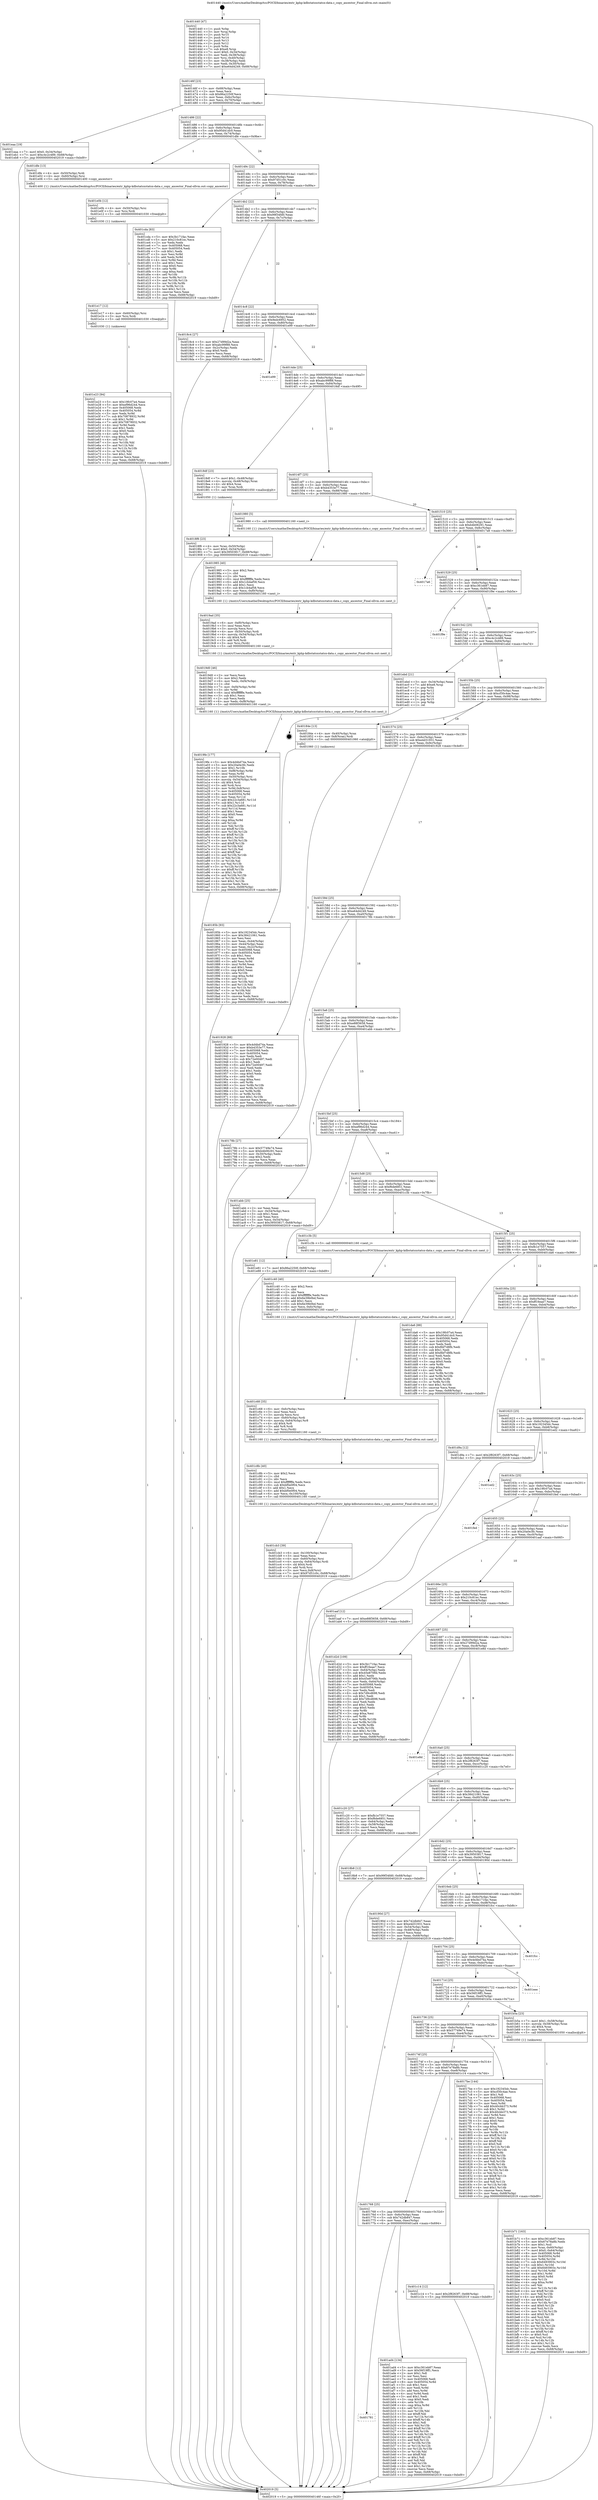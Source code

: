 digraph "0x401440" {
  label = "0x401440 (/mnt/c/Users/mathe/Desktop/tcc/POCII/binaries/extr_kphp-kdbstatsxstatsx-data.c_copy_ancestor_Final-ollvm.out::main(0))"
  labelloc = "t"
  node[shape=record]

  Entry [label="",width=0.3,height=0.3,shape=circle,fillcolor=black,style=filled]
  "0x40146f" [label="{
     0x40146f [23]\l
     | [instrs]\l
     &nbsp;&nbsp;0x40146f \<+3\>: mov -0x68(%rbp),%eax\l
     &nbsp;&nbsp;0x401472 \<+2\>: mov %eax,%ecx\l
     &nbsp;&nbsp;0x401474 \<+6\>: sub $0x86a2250f,%ecx\l
     &nbsp;&nbsp;0x40147a \<+3\>: mov %eax,-0x6c(%rbp)\l
     &nbsp;&nbsp;0x40147d \<+3\>: mov %ecx,-0x70(%rbp)\l
     &nbsp;&nbsp;0x401480 \<+6\>: je 0000000000401eaa \<main+0xa6a\>\l
  }"]
  "0x401eaa" [label="{
     0x401eaa [19]\l
     | [instrs]\l
     &nbsp;&nbsp;0x401eaa \<+7\>: movl $0x0,-0x34(%rbp)\l
     &nbsp;&nbsp;0x401eb1 \<+7\>: movl $0xc4c2c489,-0x68(%rbp)\l
     &nbsp;&nbsp;0x401eb8 \<+5\>: jmp 0000000000402019 \<main+0xbd9\>\l
  }"]
  "0x401486" [label="{
     0x401486 [22]\l
     | [instrs]\l
     &nbsp;&nbsp;0x401486 \<+5\>: jmp 000000000040148b \<main+0x4b\>\l
     &nbsp;&nbsp;0x40148b \<+3\>: mov -0x6c(%rbp),%eax\l
     &nbsp;&nbsp;0x40148e \<+5\>: sub $0x95d41dc0,%eax\l
     &nbsp;&nbsp;0x401493 \<+3\>: mov %eax,-0x74(%rbp)\l
     &nbsp;&nbsp;0x401496 \<+6\>: je 0000000000401dfe \<main+0x9be\>\l
  }"]
  Exit [label="",width=0.3,height=0.3,shape=circle,fillcolor=black,style=filled,peripheries=2]
  "0x401dfe" [label="{
     0x401dfe [13]\l
     | [instrs]\l
     &nbsp;&nbsp;0x401dfe \<+4\>: mov -0x50(%rbp),%rdi\l
     &nbsp;&nbsp;0x401e02 \<+4\>: mov -0x60(%rbp),%rsi\l
     &nbsp;&nbsp;0x401e06 \<+5\>: call 0000000000401400 \<copy_ancestor\>\l
     | [calls]\l
     &nbsp;&nbsp;0x401400 \{1\} (/mnt/c/Users/mathe/Desktop/tcc/POCII/binaries/extr_kphp-kdbstatsxstatsx-data.c_copy_ancestor_Final-ollvm.out::copy_ancestor)\l
  }"]
  "0x40149c" [label="{
     0x40149c [22]\l
     | [instrs]\l
     &nbsp;&nbsp;0x40149c \<+5\>: jmp 00000000004014a1 \<main+0x61\>\l
     &nbsp;&nbsp;0x4014a1 \<+3\>: mov -0x6c(%rbp),%eax\l
     &nbsp;&nbsp;0x4014a4 \<+5\>: sub $0x97d51c0c,%eax\l
     &nbsp;&nbsp;0x4014a9 \<+3\>: mov %eax,-0x78(%rbp)\l
     &nbsp;&nbsp;0x4014ac \<+6\>: je 0000000000401cda \<main+0x89a\>\l
  }"]
  "0x401e23" [label="{
     0x401e23 [94]\l
     | [instrs]\l
     &nbsp;&nbsp;0x401e23 \<+5\>: mov $0x19fc07a4,%eax\l
     &nbsp;&nbsp;0x401e28 \<+5\>: mov $0xef96d244,%ecx\l
     &nbsp;&nbsp;0x401e2d \<+7\>: mov 0x405068,%edx\l
     &nbsp;&nbsp;0x401e34 \<+8\>: mov 0x405054,%r8d\l
     &nbsp;&nbsp;0x401e3c \<+3\>: mov %edx,%r9d\l
     &nbsp;&nbsp;0x401e3f \<+7\>: sub $0x70878932,%r9d\l
     &nbsp;&nbsp;0x401e46 \<+4\>: sub $0x1,%r9d\l
     &nbsp;&nbsp;0x401e4a \<+7\>: add $0x70878932,%r9d\l
     &nbsp;&nbsp;0x401e51 \<+4\>: imul %r9d,%edx\l
     &nbsp;&nbsp;0x401e55 \<+3\>: and $0x1,%edx\l
     &nbsp;&nbsp;0x401e58 \<+3\>: cmp $0x0,%edx\l
     &nbsp;&nbsp;0x401e5b \<+4\>: sete %r10b\l
     &nbsp;&nbsp;0x401e5f \<+4\>: cmp $0xa,%r8d\l
     &nbsp;&nbsp;0x401e63 \<+4\>: setl %r11b\l
     &nbsp;&nbsp;0x401e67 \<+3\>: mov %r10b,%bl\l
     &nbsp;&nbsp;0x401e6a \<+3\>: and %r11b,%bl\l
     &nbsp;&nbsp;0x401e6d \<+3\>: xor %r11b,%r10b\l
     &nbsp;&nbsp;0x401e70 \<+3\>: or %r10b,%bl\l
     &nbsp;&nbsp;0x401e73 \<+3\>: test $0x1,%bl\l
     &nbsp;&nbsp;0x401e76 \<+3\>: cmovne %ecx,%eax\l
     &nbsp;&nbsp;0x401e79 \<+3\>: mov %eax,-0x68(%rbp)\l
     &nbsp;&nbsp;0x401e7c \<+5\>: jmp 0000000000402019 \<main+0xbd9\>\l
  }"]
  "0x401cda" [label="{
     0x401cda [83]\l
     | [instrs]\l
     &nbsp;&nbsp;0x401cda \<+5\>: mov $0x3b171fac,%eax\l
     &nbsp;&nbsp;0x401cdf \<+5\>: mov $0x210c81ec,%ecx\l
     &nbsp;&nbsp;0x401ce4 \<+2\>: xor %edx,%edx\l
     &nbsp;&nbsp;0x401ce6 \<+7\>: mov 0x405068,%esi\l
     &nbsp;&nbsp;0x401ced \<+7\>: mov 0x405054,%edi\l
     &nbsp;&nbsp;0x401cf4 \<+3\>: sub $0x1,%edx\l
     &nbsp;&nbsp;0x401cf7 \<+3\>: mov %esi,%r8d\l
     &nbsp;&nbsp;0x401cfa \<+3\>: add %edx,%r8d\l
     &nbsp;&nbsp;0x401cfd \<+4\>: imul %r8d,%esi\l
     &nbsp;&nbsp;0x401d01 \<+3\>: and $0x1,%esi\l
     &nbsp;&nbsp;0x401d04 \<+3\>: cmp $0x0,%esi\l
     &nbsp;&nbsp;0x401d07 \<+4\>: sete %r9b\l
     &nbsp;&nbsp;0x401d0b \<+3\>: cmp $0xa,%edi\l
     &nbsp;&nbsp;0x401d0e \<+4\>: setl %r10b\l
     &nbsp;&nbsp;0x401d12 \<+3\>: mov %r9b,%r11b\l
     &nbsp;&nbsp;0x401d15 \<+3\>: and %r10b,%r11b\l
     &nbsp;&nbsp;0x401d18 \<+3\>: xor %r10b,%r9b\l
     &nbsp;&nbsp;0x401d1b \<+3\>: or %r9b,%r11b\l
     &nbsp;&nbsp;0x401d1e \<+4\>: test $0x1,%r11b\l
     &nbsp;&nbsp;0x401d22 \<+3\>: cmovne %ecx,%eax\l
     &nbsp;&nbsp;0x401d25 \<+3\>: mov %eax,-0x68(%rbp)\l
     &nbsp;&nbsp;0x401d28 \<+5\>: jmp 0000000000402019 \<main+0xbd9\>\l
  }"]
  "0x4014b2" [label="{
     0x4014b2 [22]\l
     | [instrs]\l
     &nbsp;&nbsp;0x4014b2 \<+5\>: jmp 00000000004014b7 \<main+0x77\>\l
     &nbsp;&nbsp;0x4014b7 \<+3\>: mov -0x6c(%rbp),%eax\l
     &nbsp;&nbsp;0x4014ba \<+5\>: sub $0x99f34fd0,%eax\l
     &nbsp;&nbsp;0x4014bf \<+3\>: mov %eax,-0x7c(%rbp)\l
     &nbsp;&nbsp;0x4014c2 \<+6\>: je 00000000004018c4 \<main+0x484\>\l
  }"]
  "0x401e17" [label="{
     0x401e17 [12]\l
     | [instrs]\l
     &nbsp;&nbsp;0x401e17 \<+4\>: mov -0x60(%rbp),%rsi\l
     &nbsp;&nbsp;0x401e1b \<+3\>: mov %rsi,%rdi\l
     &nbsp;&nbsp;0x401e1e \<+5\>: call 0000000000401030 \<free@plt\>\l
     | [calls]\l
     &nbsp;&nbsp;0x401030 \{1\} (unknown)\l
  }"]
  "0x4018c4" [label="{
     0x4018c4 [27]\l
     | [instrs]\l
     &nbsp;&nbsp;0x4018c4 \<+5\>: mov $0x27d99d2a,%eax\l
     &nbsp;&nbsp;0x4018c9 \<+5\>: mov $0xabc99f88,%ecx\l
     &nbsp;&nbsp;0x4018ce \<+3\>: mov -0x2c(%rbp),%edx\l
     &nbsp;&nbsp;0x4018d1 \<+3\>: cmp $0x0,%edx\l
     &nbsp;&nbsp;0x4018d4 \<+3\>: cmove %ecx,%eax\l
     &nbsp;&nbsp;0x4018d7 \<+3\>: mov %eax,-0x68(%rbp)\l
     &nbsp;&nbsp;0x4018da \<+5\>: jmp 0000000000402019 \<main+0xbd9\>\l
  }"]
  "0x4014c8" [label="{
     0x4014c8 [22]\l
     | [instrs]\l
     &nbsp;&nbsp;0x4014c8 \<+5\>: jmp 00000000004014cd \<main+0x8d\>\l
     &nbsp;&nbsp;0x4014cd \<+3\>: mov -0x6c(%rbp),%eax\l
     &nbsp;&nbsp;0x4014d0 \<+5\>: sub $0x9edc6952,%eax\l
     &nbsp;&nbsp;0x4014d5 \<+3\>: mov %eax,-0x80(%rbp)\l
     &nbsp;&nbsp;0x4014d8 \<+6\>: je 0000000000401e99 \<main+0xa59\>\l
  }"]
  "0x401e0b" [label="{
     0x401e0b [12]\l
     | [instrs]\l
     &nbsp;&nbsp;0x401e0b \<+4\>: mov -0x50(%rbp),%rsi\l
     &nbsp;&nbsp;0x401e0f \<+3\>: mov %rsi,%rdi\l
     &nbsp;&nbsp;0x401e12 \<+5\>: call 0000000000401030 \<free@plt\>\l
     | [calls]\l
     &nbsp;&nbsp;0x401030 \{1\} (unknown)\l
  }"]
  "0x401e99" [label="{
     0x401e99\l
  }", style=dashed]
  "0x4014de" [label="{
     0x4014de [25]\l
     | [instrs]\l
     &nbsp;&nbsp;0x4014de \<+5\>: jmp 00000000004014e3 \<main+0xa3\>\l
     &nbsp;&nbsp;0x4014e3 \<+3\>: mov -0x6c(%rbp),%eax\l
     &nbsp;&nbsp;0x4014e6 \<+5\>: sub $0xabc99f88,%eax\l
     &nbsp;&nbsp;0x4014eb \<+6\>: mov %eax,-0x84(%rbp)\l
     &nbsp;&nbsp;0x4014f1 \<+6\>: je 00000000004018df \<main+0x49f\>\l
  }"]
  "0x401cb3" [label="{
     0x401cb3 [39]\l
     | [instrs]\l
     &nbsp;&nbsp;0x401cb3 \<+6\>: mov -0x100(%rbp),%ecx\l
     &nbsp;&nbsp;0x401cb9 \<+3\>: imul %eax,%ecx\l
     &nbsp;&nbsp;0x401cbc \<+4\>: mov -0x60(%rbp),%rsi\l
     &nbsp;&nbsp;0x401cc0 \<+4\>: movslq -0x64(%rbp),%rdi\l
     &nbsp;&nbsp;0x401cc4 \<+4\>: shl $0x4,%rdi\l
     &nbsp;&nbsp;0x401cc8 \<+3\>: add %rdi,%rsi\l
     &nbsp;&nbsp;0x401ccb \<+3\>: mov %ecx,0x8(%rsi)\l
     &nbsp;&nbsp;0x401cce \<+7\>: movl $0x97d51c0c,-0x68(%rbp)\l
     &nbsp;&nbsp;0x401cd5 \<+5\>: jmp 0000000000402019 \<main+0xbd9\>\l
  }"]
  "0x4018df" [label="{
     0x4018df [23]\l
     | [instrs]\l
     &nbsp;&nbsp;0x4018df \<+7\>: movl $0x1,-0x48(%rbp)\l
     &nbsp;&nbsp;0x4018e6 \<+4\>: movslq -0x48(%rbp),%rax\l
     &nbsp;&nbsp;0x4018ea \<+4\>: shl $0x4,%rax\l
     &nbsp;&nbsp;0x4018ee \<+3\>: mov %rax,%rdi\l
     &nbsp;&nbsp;0x4018f1 \<+5\>: call 0000000000401050 \<malloc@plt\>\l
     | [calls]\l
     &nbsp;&nbsp;0x401050 \{1\} (unknown)\l
  }"]
  "0x4014f7" [label="{
     0x4014f7 [25]\l
     | [instrs]\l
     &nbsp;&nbsp;0x4014f7 \<+5\>: jmp 00000000004014fc \<main+0xbc\>\l
     &nbsp;&nbsp;0x4014fc \<+3\>: mov -0x6c(%rbp),%eax\l
     &nbsp;&nbsp;0x4014ff \<+5\>: sub $0xb4353e77,%eax\l
     &nbsp;&nbsp;0x401504 \<+6\>: mov %eax,-0x88(%rbp)\l
     &nbsp;&nbsp;0x40150a \<+6\>: je 0000000000401980 \<main+0x540\>\l
  }"]
  "0x401c8b" [label="{
     0x401c8b [40]\l
     | [instrs]\l
     &nbsp;&nbsp;0x401c8b \<+5\>: mov $0x2,%ecx\l
     &nbsp;&nbsp;0x401c90 \<+1\>: cltd\l
     &nbsp;&nbsp;0x401c91 \<+2\>: idiv %ecx\l
     &nbsp;&nbsp;0x401c93 \<+6\>: imul $0xfffffffe,%edx,%ecx\l
     &nbsp;&nbsp;0x401c99 \<+6\>: sub $0xbf0e0f04,%ecx\l
     &nbsp;&nbsp;0x401c9f \<+3\>: add $0x1,%ecx\l
     &nbsp;&nbsp;0x401ca2 \<+6\>: add $0xbf0e0f04,%ecx\l
     &nbsp;&nbsp;0x401ca8 \<+6\>: mov %ecx,-0x100(%rbp)\l
     &nbsp;&nbsp;0x401cae \<+5\>: call 0000000000401160 \<next_i\>\l
     | [calls]\l
     &nbsp;&nbsp;0x401160 \{1\} (/mnt/c/Users/mathe/Desktop/tcc/POCII/binaries/extr_kphp-kdbstatsxstatsx-data.c_copy_ancestor_Final-ollvm.out::next_i)\l
  }"]
  "0x401980" [label="{
     0x401980 [5]\l
     | [instrs]\l
     &nbsp;&nbsp;0x401980 \<+5\>: call 0000000000401160 \<next_i\>\l
     | [calls]\l
     &nbsp;&nbsp;0x401160 \{1\} (/mnt/c/Users/mathe/Desktop/tcc/POCII/binaries/extr_kphp-kdbstatsxstatsx-data.c_copy_ancestor_Final-ollvm.out::next_i)\l
  }"]
  "0x401510" [label="{
     0x401510 [25]\l
     | [instrs]\l
     &nbsp;&nbsp;0x401510 \<+5\>: jmp 0000000000401515 \<main+0xd5\>\l
     &nbsp;&nbsp;0x401515 \<+3\>: mov -0x6c(%rbp),%eax\l
     &nbsp;&nbsp;0x401518 \<+5\>: sub $0xb4b06291,%eax\l
     &nbsp;&nbsp;0x40151d \<+6\>: mov %eax,-0x8c(%rbp)\l
     &nbsp;&nbsp;0x401523 \<+6\>: je 00000000004017a6 \<main+0x366\>\l
  }"]
  "0x401c68" [label="{
     0x401c68 [35]\l
     | [instrs]\l
     &nbsp;&nbsp;0x401c68 \<+6\>: mov -0xfc(%rbp),%ecx\l
     &nbsp;&nbsp;0x401c6e \<+3\>: imul %eax,%ecx\l
     &nbsp;&nbsp;0x401c71 \<+3\>: movslq %ecx,%rsi\l
     &nbsp;&nbsp;0x401c74 \<+4\>: mov -0x60(%rbp),%rdi\l
     &nbsp;&nbsp;0x401c78 \<+4\>: movslq -0x64(%rbp),%r8\l
     &nbsp;&nbsp;0x401c7c \<+4\>: shl $0x4,%r8\l
     &nbsp;&nbsp;0x401c80 \<+3\>: add %r8,%rdi\l
     &nbsp;&nbsp;0x401c83 \<+3\>: mov %rsi,(%rdi)\l
     &nbsp;&nbsp;0x401c86 \<+5\>: call 0000000000401160 \<next_i\>\l
     | [calls]\l
     &nbsp;&nbsp;0x401160 \{1\} (/mnt/c/Users/mathe/Desktop/tcc/POCII/binaries/extr_kphp-kdbstatsxstatsx-data.c_copy_ancestor_Final-ollvm.out::next_i)\l
  }"]
  "0x4017a6" [label="{
     0x4017a6\l
  }", style=dashed]
  "0x401529" [label="{
     0x401529 [25]\l
     | [instrs]\l
     &nbsp;&nbsp;0x401529 \<+5\>: jmp 000000000040152e \<main+0xee\>\l
     &nbsp;&nbsp;0x40152e \<+3\>: mov -0x6c(%rbp),%eax\l
     &nbsp;&nbsp;0x401531 \<+5\>: sub $0xc361eb87,%eax\l
     &nbsp;&nbsp;0x401536 \<+6\>: mov %eax,-0x90(%rbp)\l
     &nbsp;&nbsp;0x40153c \<+6\>: je 0000000000401f9e \<main+0xb5e\>\l
  }"]
  "0x401c40" [label="{
     0x401c40 [40]\l
     | [instrs]\l
     &nbsp;&nbsp;0x401c40 \<+5\>: mov $0x2,%ecx\l
     &nbsp;&nbsp;0x401c45 \<+1\>: cltd\l
     &nbsp;&nbsp;0x401c46 \<+2\>: idiv %ecx\l
     &nbsp;&nbsp;0x401c48 \<+6\>: imul $0xfffffffe,%edx,%ecx\l
     &nbsp;&nbsp;0x401c4e \<+6\>: add $0x6e39b0bd,%ecx\l
     &nbsp;&nbsp;0x401c54 \<+3\>: add $0x1,%ecx\l
     &nbsp;&nbsp;0x401c57 \<+6\>: sub $0x6e39b0bd,%ecx\l
     &nbsp;&nbsp;0x401c5d \<+6\>: mov %ecx,-0xfc(%rbp)\l
     &nbsp;&nbsp;0x401c63 \<+5\>: call 0000000000401160 \<next_i\>\l
     | [calls]\l
     &nbsp;&nbsp;0x401160 \{1\} (/mnt/c/Users/mathe/Desktop/tcc/POCII/binaries/extr_kphp-kdbstatsxstatsx-data.c_copy_ancestor_Final-ollvm.out::next_i)\l
  }"]
  "0x401f9e" [label="{
     0x401f9e\l
  }", style=dashed]
  "0x401542" [label="{
     0x401542 [25]\l
     | [instrs]\l
     &nbsp;&nbsp;0x401542 \<+5\>: jmp 0000000000401547 \<main+0x107\>\l
     &nbsp;&nbsp;0x401547 \<+3\>: mov -0x6c(%rbp),%eax\l
     &nbsp;&nbsp;0x40154a \<+5\>: sub $0xc4c2c489,%eax\l
     &nbsp;&nbsp;0x40154f \<+6\>: mov %eax,-0x94(%rbp)\l
     &nbsp;&nbsp;0x401555 \<+6\>: je 0000000000401ebd \<main+0xa7d\>\l
  }"]
  "0x401b71" [label="{
     0x401b71 [163]\l
     | [instrs]\l
     &nbsp;&nbsp;0x401b71 \<+5\>: mov $0xc361eb87,%ecx\l
     &nbsp;&nbsp;0x401b76 \<+5\>: mov $0x67e78a8b,%edx\l
     &nbsp;&nbsp;0x401b7b \<+3\>: mov $0x1,%sil\l
     &nbsp;&nbsp;0x401b7e \<+4\>: mov %rax,-0x60(%rbp)\l
     &nbsp;&nbsp;0x401b82 \<+7\>: movl $0x0,-0x64(%rbp)\l
     &nbsp;&nbsp;0x401b89 \<+8\>: mov 0x405068,%r8d\l
     &nbsp;&nbsp;0x401b91 \<+8\>: mov 0x405054,%r9d\l
     &nbsp;&nbsp;0x401b99 \<+3\>: mov %r8d,%r10d\l
     &nbsp;&nbsp;0x401b9c \<+7\>: sub $0x6493903c,%r10d\l
     &nbsp;&nbsp;0x401ba3 \<+4\>: sub $0x1,%r10d\l
     &nbsp;&nbsp;0x401ba7 \<+7\>: add $0x6493903c,%r10d\l
     &nbsp;&nbsp;0x401bae \<+4\>: imul %r10d,%r8d\l
     &nbsp;&nbsp;0x401bb2 \<+4\>: and $0x1,%r8d\l
     &nbsp;&nbsp;0x401bb6 \<+4\>: cmp $0x0,%r8d\l
     &nbsp;&nbsp;0x401bba \<+4\>: sete %r11b\l
     &nbsp;&nbsp;0x401bbe \<+4\>: cmp $0xa,%r9d\l
     &nbsp;&nbsp;0x401bc2 \<+3\>: setl %bl\l
     &nbsp;&nbsp;0x401bc5 \<+3\>: mov %r11b,%r14b\l
     &nbsp;&nbsp;0x401bc8 \<+4\>: xor $0xff,%r14b\l
     &nbsp;&nbsp;0x401bcc \<+3\>: mov %bl,%r15b\l
     &nbsp;&nbsp;0x401bcf \<+4\>: xor $0xff,%r15b\l
     &nbsp;&nbsp;0x401bd3 \<+4\>: xor $0x0,%sil\l
     &nbsp;&nbsp;0x401bd7 \<+3\>: mov %r14b,%r12b\l
     &nbsp;&nbsp;0x401bda \<+4\>: and $0x0,%r12b\l
     &nbsp;&nbsp;0x401bde \<+3\>: and %sil,%r11b\l
     &nbsp;&nbsp;0x401be1 \<+3\>: mov %r15b,%r13b\l
     &nbsp;&nbsp;0x401be4 \<+4\>: and $0x0,%r13b\l
     &nbsp;&nbsp;0x401be8 \<+3\>: and %sil,%bl\l
     &nbsp;&nbsp;0x401beb \<+3\>: or %r11b,%r12b\l
     &nbsp;&nbsp;0x401bee \<+3\>: or %bl,%r13b\l
     &nbsp;&nbsp;0x401bf1 \<+3\>: xor %r13b,%r12b\l
     &nbsp;&nbsp;0x401bf4 \<+3\>: or %r15b,%r14b\l
     &nbsp;&nbsp;0x401bf7 \<+4\>: xor $0xff,%r14b\l
     &nbsp;&nbsp;0x401bfb \<+4\>: or $0x0,%sil\l
     &nbsp;&nbsp;0x401bff \<+3\>: and %sil,%r14b\l
     &nbsp;&nbsp;0x401c02 \<+3\>: or %r14b,%r12b\l
     &nbsp;&nbsp;0x401c05 \<+4\>: test $0x1,%r12b\l
     &nbsp;&nbsp;0x401c09 \<+3\>: cmovne %edx,%ecx\l
     &nbsp;&nbsp;0x401c0c \<+3\>: mov %ecx,-0x68(%rbp)\l
     &nbsp;&nbsp;0x401c0f \<+5\>: jmp 0000000000402019 \<main+0xbd9\>\l
  }"]
  "0x401ebd" [label="{
     0x401ebd [21]\l
     | [instrs]\l
     &nbsp;&nbsp;0x401ebd \<+3\>: mov -0x34(%rbp),%eax\l
     &nbsp;&nbsp;0x401ec0 \<+7\>: add $0xe8,%rsp\l
     &nbsp;&nbsp;0x401ec7 \<+1\>: pop %rbx\l
     &nbsp;&nbsp;0x401ec8 \<+2\>: pop %r12\l
     &nbsp;&nbsp;0x401eca \<+2\>: pop %r13\l
     &nbsp;&nbsp;0x401ecc \<+2\>: pop %r14\l
     &nbsp;&nbsp;0x401ece \<+2\>: pop %r15\l
     &nbsp;&nbsp;0x401ed0 \<+1\>: pop %rbp\l
     &nbsp;&nbsp;0x401ed1 \<+1\>: ret\l
  }"]
  "0x40155b" [label="{
     0x40155b [25]\l
     | [instrs]\l
     &nbsp;&nbsp;0x40155b \<+5\>: jmp 0000000000401560 \<main+0x120\>\l
     &nbsp;&nbsp;0x401560 \<+3\>: mov -0x6c(%rbp),%eax\l
     &nbsp;&nbsp;0x401563 \<+5\>: sub $0xcf30c4ae,%eax\l
     &nbsp;&nbsp;0x401568 \<+6\>: mov %eax,-0x98(%rbp)\l
     &nbsp;&nbsp;0x40156e \<+6\>: je 000000000040184e \<main+0x40e\>\l
  }"]
  "0x401781" [label="{
     0x401781\l
  }", style=dashed]
  "0x40184e" [label="{
     0x40184e [13]\l
     | [instrs]\l
     &nbsp;&nbsp;0x40184e \<+4\>: mov -0x40(%rbp),%rax\l
     &nbsp;&nbsp;0x401852 \<+4\>: mov 0x8(%rax),%rdi\l
     &nbsp;&nbsp;0x401856 \<+5\>: call 0000000000401060 \<atoi@plt\>\l
     | [calls]\l
     &nbsp;&nbsp;0x401060 \{1\} (unknown)\l
  }"]
  "0x401574" [label="{
     0x401574 [25]\l
     | [instrs]\l
     &nbsp;&nbsp;0x401574 \<+5\>: jmp 0000000000401579 \<main+0x139\>\l
     &nbsp;&nbsp;0x401579 \<+3\>: mov -0x6c(%rbp),%eax\l
     &nbsp;&nbsp;0x40157c \<+5\>: sub $0xe4d31931,%eax\l
     &nbsp;&nbsp;0x401581 \<+6\>: mov %eax,-0x9c(%rbp)\l
     &nbsp;&nbsp;0x401587 \<+6\>: je 0000000000401928 \<main+0x4e8\>\l
  }"]
  "0x401ad4" [label="{
     0x401ad4 [134]\l
     | [instrs]\l
     &nbsp;&nbsp;0x401ad4 \<+5\>: mov $0xc361eb87,%eax\l
     &nbsp;&nbsp;0x401ad9 \<+5\>: mov $0x56f19ff1,%ecx\l
     &nbsp;&nbsp;0x401ade \<+2\>: mov $0x1,%dl\l
     &nbsp;&nbsp;0x401ae0 \<+2\>: xor %esi,%esi\l
     &nbsp;&nbsp;0x401ae2 \<+7\>: mov 0x405068,%edi\l
     &nbsp;&nbsp;0x401ae9 \<+8\>: mov 0x405054,%r8d\l
     &nbsp;&nbsp;0x401af1 \<+3\>: sub $0x1,%esi\l
     &nbsp;&nbsp;0x401af4 \<+3\>: mov %edi,%r9d\l
     &nbsp;&nbsp;0x401af7 \<+3\>: add %esi,%r9d\l
     &nbsp;&nbsp;0x401afa \<+4\>: imul %r9d,%edi\l
     &nbsp;&nbsp;0x401afe \<+3\>: and $0x1,%edi\l
     &nbsp;&nbsp;0x401b01 \<+3\>: cmp $0x0,%edi\l
     &nbsp;&nbsp;0x401b04 \<+4\>: sete %r10b\l
     &nbsp;&nbsp;0x401b08 \<+4\>: cmp $0xa,%r8d\l
     &nbsp;&nbsp;0x401b0c \<+4\>: setl %r11b\l
     &nbsp;&nbsp;0x401b10 \<+3\>: mov %r10b,%bl\l
     &nbsp;&nbsp;0x401b13 \<+3\>: xor $0xff,%bl\l
     &nbsp;&nbsp;0x401b16 \<+3\>: mov %r11b,%r14b\l
     &nbsp;&nbsp;0x401b19 \<+4\>: xor $0xff,%r14b\l
     &nbsp;&nbsp;0x401b1d \<+3\>: xor $0x1,%dl\l
     &nbsp;&nbsp;0x401b20 \<+3\>: mov %bl,%r15b\l
     &nbsp;&nbsp;0x401b23 \<+4\>: and $0xff,%r15b\l
     &nbsp;&nbsp;0x401b27 \<+3\>: and %dl,%r10b\l
     &nbsp;&nbsp;0x401b2a \<+3\>: mov %r14b,%r12b\l
     &nbsp;&nbsp;0x401b2d \<+4\>: and $0xff,%r12b\l
     &nbsp;&nbsp;0x401b31 \<+3\>: and %dl,%r11b\l
     &nbsp;&nbsp;0x401b34 \<+3\>: or %r10b,%r15b\l
     &nbsp;&nbsp;0x401b37 \<+3\>: or %r11b,%r12b\l
     &nbsp;&nbsp;0x401b3a \<+3\>: xor %r12b,%r15b\l
     &nbsp;&nbsp;0x401b3d \<+3\>: or %r14b,%bl\l
     &nbsp;&nbsp;0x401b40 \<+3\>: xor $0xff,%bl\l
     &nbsp;&nbsp;0x401b43 \<+3\>: or $0x1,%dl\l
     &nbsp;&nbsp;0x401b46 \<+2\>: and %dl,%bl\l
     &nbsp;&nbsp;0x401b48 \<+3\>: or %bl,%r15b\l
     &nbsp;&nbsp;0x401b4b \<+4\>: test $0x1,%r15b\l
     &nbsp;&nbsp;0x401b4f \<+3\>: cmovne %ecx,%eax\l
     &nbsp;&nbsp;0x401b52 \<+3\>: mov %eax,-0x68(%rbp)\l
     &nbsp;&nbsp;0x401b55 \<+5\>: jmp 0000000000402019 \<main+0xbd9\>\l
  }"]
  "0x401928" [label="{
     0x401928 [88]\l
     | [instrs]\l
     &nbsp;&nbsp;0x401928 \<+5\>: mov $0x4d4bd74a,%eax\l
     &nbsp;&nbsp;0x40192d \<+5\>: mov $0xb4353e77,%ecx\l
     &nbsp;&nbsp;0x401932 \<+7\>: mov 0x405068,%edx\l
     &nbsp;&nbsp;0x401939 \<+7\>: mov 0x405054,%esi\l
     &nbsp;&nbsp;0x401940 \<+2\>: mov %edx,%edi\l
     &nbsp;&nbsp;0x401942 \<+6\>: sub $0x72e00497,%edi\l
     &nbsp;&nbsp;0x401948 \<+3\>: sub $0x1,%edi\l
     &nbsp;&nbsp;0x40194b \<+6\>: add $0x72e00497,%edi\l
     &nbsp;&nbsp;0x401951 \<+3\>: imul %edi,%edx\l
     &nbsp;&nbsp;0x401954 \<+3\>: and $0x1,%edx\l
     &nbsp;&nbsp;0x401957 \<+3\>: cmp $0x0,%edx\l
     &nbsp;&nbsp;0x40195a \<+4\>: sete %r8b\l
     &nbsp;&nbsp;0x40195e \<+3\>: cmp $0xa,%esi\l
     &nbsp;&nbsp;0x401961 \<+4\>: setl %r9b\l
     &nbsp;&nbsp;0x401965 \<+3\>: mov %r8b,%r10b\l
     &nbsp;&nbsp;0x401968 \<+3\>: and %r9b,%r10b\l
     &nbsp;&nbsp;0x40196b \<+3\>: xor %r9b,%r8b\l
     &nbsp;&nbsp;0x40196e \<+3\>: or %r8b,%r10b\l
     &nbsp;&nbsp;0x401971 \<+4\>: test $0x1,%r10b\l
     &nbsp;&nbsp;0x401975 \<+3\>: cmovne %ecx,%eax\l
     &nbsp;&nbsp;0x401978 \<+3\>: mov %eax,-0x68(%rbp)\l
     &nbsp;&nbsp;0x40197b \<+5\>: jmp 0000000000402019 \<main+0xbd9\>\l
  }"]
  "0x40158d" [label="{
     0x40158d [25]\l
     | [instrs]\l
     &nbsp;&nbsp;0x40158d \<+5\>: jmp 0000000000401592 \<main+0x152\>\l
     &nbsp;&nbsp;0x401592 \<+3\>: mov -0x6c(%rbp),%eax\l
     &nbsp;&nbsp;0x401595 \<+5\>: sub $0xe64d4249,%eax\l
     &nbsp;&nbsp;0x40159a \<+6\>: mov %eax,-0xa0(%rbp)\l
     &nbsp;&nbsp;0x4015a0 \<+6\>: je 000000000040178b \<main+0x34b\>\l
  }"]
  "0x401768" [label="{
     0x401768 [25]\l
     | [instrs]\l
     &nbsp;&nbsp;0x401768 \<+5\>: jmp 000000000040176d \<main+0x32d\>\l
     &nbsp;&nbsp;0x40176d \<+3\>: mov -0x6c(%rbp),%eax\l
     &nbsp;&nbsp;0x401770 \<+5\>: sub $0x742db847,%eax\l
     &nbsp;&nbsp;0x401775 \<+6\>: mov %eax,-0xec(%rbp)\l
     &nbsp;&nbsp;0x40177b \<+6\>: je 0000000000401ad4 \<main+0x694\>\l
  }"]
  "0x40178b" [label="{
     0x40178b [27]\l
     | [instrs]\l
     &nbsp;&nbsp;0x40178b \<+5\>: mov $0x57749e74,%eax\l
     &nbsp;&nbsp;0x401790 \<+5\>: mov $0xb4b06291,%ecx\l
     &nbsp;&nbsp;0x401795 \<+3\>: mov -0x30(%rbp),%edx\l
     &nbsp;&nbsp;0x401798 \<+3\>: cmp $0x2,%edx\l
     &nbsp;&nbsp;0x40179b \<+3\>: cmovne %ecx,%eax\l
     &nbsp;&nbsp;0x40179e \<+3\>: mov %eax,-0x68(%rbp)\l
     &nbsp;&nbsp;0x4017a1 \<+5\>: jmp 0000000000402019 \<main+0xbd9\>\l
  }"]
  "0x4015a6" [label="{
     0x4015a6 [25]\l
     | [instrs]\l
     &nbsp;&nbsp;0x4015a6 \<+5\>: jmp 00000000004015ab \<main+0x16b\>\l
     &nbsp;&nbsp;0x4015ab \<+3\>: mov -0x6c(%rbp),%eax\l
     &nbsp;&nbsp;0x4015ae \<+5\>: sub $0xe88f3658,%eax\l
     &nbsp;&nbsp;0x4015b3 \<+6\>: mov %eax,-0xa4(%rbp)\l
     &nbsp;&nbsp;0x4015b9 \<+6\>: je 0000000000401abb \<main+0x67b\>\l
  }"]
  "0x402019" [label="{
     0x402019 [5]\l
     | [instrs]\l
     &nbsp;&nbsp;0x402019 \<+5\>: jmp 000000000040146f \<main+0x2f\>\l
  }"]
  "0x401440" [label="{
     0x401440 [47]\l
     | [instrs]\l
     &nbsp;&nbsp;0x401440 \<+1\>: push %rbp\l
     &nbsp;&nbsp;0x401441 \<+3\>: mov %rsp,%rbp\l
     &nbsp;&nbsp;0x401444 \<+2\>: push %r15\l
     &nbsp;&nbsp;0x401446 \<+2\>: push %r14\l
     &nbsp;&nbsp;0x401448 \<+2\>: push %r13\l
     &nbsp;&nbsp;0x40144a \<+2\>: push %r12\l
     &nbsp;&nbsp;0x40144c \<+1\>: push %rbx\l
     &nbsp;&nbsp;0x40144d \<+7\>: sub $0xe8,%rsp\l
     &nbsp;&nbsp;0x401454 \<+7\>: movl $0x0,-0x34(%rbp)\l
     &nbsp;&nbsp;0x40145b \<+3\>: mov %edi,-0x38(%rbp)\l
     &nbsp;&nbsp;0x40145e \<+4\>: mov %rsi,-0x40(%rbp)\l
     &nbsp;&nbsp;0x401462 \<+3\>: mov -0x38(%rbp),%edi\l
     &nbsp;&nbsp;0x401465 \<+3\>: mov %edi,-0x30(%rbp)\l
     &nbsp;&nbsp;0x401468 \<+7\>: movl $0xe64d4249,-0x68(%rbp)\l
  }"]
  "0x401c14" [label="{
     0x401c14 [12]\l
     | [instrs]\l
     &nbsp;&nbsp;0x401c14 \<+7\>: movl $0x2f8263f7,-0x68(%rbp)\l
     &nbsp;&nbsp;0x401c1b \<+5\>: jmp 0000000000402019 \<main+0xbd9\>\l
  }"]
  "0x401abb" [label="{
     0x401abb [25]\l
     | [instrs]\l
     &nbsp;&nbsp;0x401abb \<+2\>: xor %eax,%eax\l
     &nbsp;&nbsp;0x401abd \<+3\>: mov -0x54(%rbp),%ecx\l
     &nbsp;&nbsp;0x401ac0 \<+3\>: sub $0x1,%eax\l
     &nbsp;&nbsp;0x401ac3 \<+2\>: sub %eax,%ecx\l
     &nbsp;&nbsp;0x401ac5 \<+3\>: mov %ecx,-0x54(%rbp)\l
     &nbsp;&nbsp;0x401ac8 \<+7\>: movl $0x39503817,-0x68(%rbp)\l
     &nbsp;&nbsp;0x401acf \<+5\>: jmp 0000000000402019 \<main+0xbd9\>\l
  }"]
  "0x4015bf" [label="{
     0x4015bf [25]\l
     | [instrs]\l
     &nbsp;&nbsp;0x4015bf \<+5\>: jmp 00000000004015c4 \<main+0x184\>\l
     &nbsp;&nbsp;0x4015c4 \<+3\>: mov -0x6c(%rbp),%eax\l
     &nbsp;&nbsp;0x4015c7 \<+5\>: sub $0xef96d244,%eax\l
     &nbsp;&nbsp;0x4015cc \<+6\>: mov %eax,-0xa8(%rbp)\l
     &nbsp;&nbsp;0x4015d2 \<+6\>: je 0000000000401e81 \<main+0xa41\>\l
  }"]
  "0x4019fe" [label="{
     0x4019fe [177]\l
     | [instrs]\l
     &nbsp;&nbsp;0x4019fe \<+5\>: mov $0x4d4bd74a,%ecx\l
     &nbsp;&nbsp;0x401a03 \<+5\>: mov $0x20a0e3fc,%edx\l
     &nbsp;&nbsp;0x401a08 \<+3\>: mov $0x1,%r10b\l
     &nbsp;&nbsp;0x401a0b \<+7\>: mov -0xf8(%rbp),%r9d\l
     &nbsp;&nbsp;0x401a12 \<+4\>: imul %eax,%r9d\l
     &nbsp;&nbsp;0x401a16 \<+4\>: mov -0x50(%rbp),%rsi\l
     &nbsp;&nbsp;0x401a1a \<+4\>: movslq -0x54(%rbp),%rdi\l
     &nbsp;&nbsp;0x401a1e \<+4\>: shl $0x4,%rdi\l
     &nbsp;&nbsp;0x401a22 \<+3\>: add %rdi,%rsi\l
     &nbsp;&nbsp;0x401a25 \<+4\>: mov %r9d,0x8(%rsi)\l
     &nbsp;&nbsp;0x401a29 \<+7\>: mov 0x405068,%eax\l
     &nbsp;&nbsp;0x401a30 \<+8\>: mov 0x405054,%r9d\l
     &nbsp;&nbsp;0x401a38 \<+3\>: mov %eax,%r11d\l
     &nbsp;&nbsp;0x401a3b \<+7\>: add $0x22c3a681,%r11d\l
     &nbsp;&nbsp;0x401a42 \<+4\>: sub $0x1,%r11d\l
     &nbsp;&nbsp;0x401a46 \<+7\>: sub $0x22c3a681,%r11d\l
     &nbsp;&nbsp;0x401a4d \<+4\>: imul %r11d,%eax\l
     &nbsp;&nbsp;0x401a51 \<+3\>: and $0x1,%eax\l
     &nbsp;&nbsp;0x401a54 \<+3\>: cmp $0x0,%eax\l
     &nbsp;&nbsp;0x401a57 \<+3\>: sete %bl\l
     &nbsp;&nbsp;0x401a5a \<+4\>: cmp $0xa,%r9d\l
     &nbsp;&nbsp;0x401a5e \<+4\>: setl %r14b\l
     &nbsp;&nbsp;0x401a62 \<+3\>: mov %bl,%r15b\l
     &nbsp;&nbsp;0x401a65 \<+4\>: xor $0xff,%r15b\l
     &nbsp;&nbsp;0x401a69 \<+3\>: mov %r14b,%r12b\l
     &nbsp;&nbsp;0x401a6c \<+4\>: xor $0xff,%r12b\l
     &nbsp;&nbsp;0x401a70 \<+4\>: xor $0x1,%r10b\l
     &nbsp;&nbsp;0x401a74 \<+3\>: mov %r15b,%r13b\l
     &nbsp;&nbsp;0x401a77 \<+4\>: and $0xff,%r13b\l
     &nbsp;&nbsp;0x401a7b \<+3\>: and %r10b,%bl\l
     &nbsp;&nbsp;0x401a7e \<+3\>: mov %r12b,%al\l
     &nbsp;&nbsp;0x401a81 \<+2\>: and $0xff,%al\l
     &nbsp;&nbsp;0x401a83 \<+3\>: and %r10b,%r14b\l
     &nbsp;&nbsp;0x401a86 \<+3\>: or %bl,%r13b\l
     &nbsp;&nbsp;0x401a89 \<+3\>: or %r14b,%al\l
     &nbsp;&nbsp;0x401a8c \<+3\>: xor %al,%r13b\l
     &nbsp;&nbsp;0x401a8f \<+3\>: or %r12b,%r15b\l
     &nbsp;&nbsp;0x401a92 \<+4\>: xor $0xff,%r15b\l
     &nbsp;&nbsp;0x401a96 \<+4\>: or $0x1,%r10b\l
     &nbsp;&nbsp;0x401a9a \<+3\>: and %r10b,%r15b\l
     &nbsp;&nbsp;0x401a9d \<+3\>: or %r15b,%r13b\l
     &nbsp;&nbsp;0x401aa0 \<+4\>: test $0x1,%r13b\l
     &nbsp;&nbsp;0x401aa4 \<+3\>: cmovne %edx,%ecx\l
     &nbsp;&nbsp;0x401aa7 \<+3\>: mov %ecx,-0x68(%rbp)\l
     &nbsp;&nbsp;0x401aaa \<+5\>: jmp 0000000000402019 \<main+0xbd9\>\l
  }"]
  "0x401e81" [label="{
     0x401e81 [12]\l
     | [instrs]\l
     &nbsp;&nbsp;0x401e81 \<+7\>: movl $0x86a2250f,-0x68(%rbp)\l
     &nbsp;&nbsp;0x401e88 \<+5\>: jmp 0000000000402019 \<main+0xbd9\>\l
  }"]
  "0x4015d8" [label="{
     0x4015d8 [25]\l
     | [instrs]\l
     &nbsp;&nbsp;0x4015d8 \<+5\>: jmp 00000000004015dd \<main+0x19d\>\l
     &nbsp;&nbsp;0x4015dd \<+3\>: mov -0x6c(%rbp),%eax\l
     &nbsp;&nbsp;0x4015e0 \<+5\>: sub $0xf6de6851,%eax\l
     &nbsp;&nbsp;0x4015e5 \<+6\>: mov %eax,-0xac(%rbp)\l
     &nbsp;&nbsp;0x4015eb \<+6\>: je 0000000000401c3b \<main+0x7fb\>\l
  }"]
  "0x4019d0" [label="{
     0x4019d0 [46]\l
     | [instrs]\l
     &nbsp;&nbsp;0x4019d0 \<+2\>: xor %ecx,%ecx\l
     &nbsp;&nbsp;0x4019d2 \<+5\>: mov $0x2,%edx\l
     &nbsp;&nbsp;0x4019d7 \<+6\>: mov %edx,-0xf4(%rbp)\l
     &nbsp;&nbsp;0x4019dd \<+1\>: cltd\l
     &nbsp;&nbsp;0x4019de \<+7\>: mov -0xf4(%rbp),%r9d\l
     &nbsp;&nbsp;0x4019e5 \<+3\>: idiv %r9d\l
     &nbsp;&nbsp;0x4019e8 \<+6\>: imul $0xfffffffe,%edx,%edx\l
     &nbsp;&nbsp;0x4019ee \<+3\>: sub $0x1,%ecx\l
     &nbsp;&nbsp;0x4019f1 \<+2\>: sub %ecx,%edx\l
     &nbsp;&nbsp;0x4019f3 \<+6\>: mov %edx,-0xf8(%rbp)\l
     &nbsp;&nbsp;0x4019f9 \<+5\>: call 0000000000401160 \<next_i\>\l
     | [calls]\l
     &nbsp;&nbsp;0x401160 \{1\} (/mnt/c/Users/mathe/Desktop/tcc/POCII/binaries/extr_kphp-kdbstatsxstatsx-data.c_copy_ancestor_Final-ollvm.out::next_i)\l
  }"]
  "0x401c3b" [label="{
     0x401c3b [5]\l
     | [instrs]\l
     &nbsp;&nbsp;0x401c3b \<+5\>: call 0000000000401160 \<next_i\>\l
     | [calls]\l
     &nbsp;&nbsp;0x401160 \{1\} (/mnt/c/Users/mathe/Desktop/tcc/POCII/binaries/extr_kphp-kdbstatsxstatsx-data.c_copy_ancestor_Final-ollvm.out::next_i)\l
  }"]
  "0x4015f1" [label="{
     0x4015f1 [25]\l
     | [instrs]\l
     &nbsp;&nbsp;0x4015f1 \<+5\>: jmp 00000000004015f6 \<main+0x1b6\>\l
     &nbsp;&nbsp;0x4015f6 \<+3\>: mov -0x6c(%rbp),%eax\l
     &nbsp;&nbsp;0x4015f9 \<+5\>: sub $0xfb1e7557,%eax\l
     &nbsp;&nbsp;0x4015fe \<+6\>: mov %eax,-0xb0(%rbp)\l
     &nbsp;&nbsp;0x401604 \<+6\>: je 0000000000401da6 \<main+0x966\>\l
  }"]
  "0x4019ad" [label="{
     0x4019ad [35]\l
     | [instrs]\l
     &nbsp;&nbsp;0x4019ad \<+6\>: mov -0xf0(%rbp),%ecx\l
     &nbsp;&nbsp;0x4019b3 \<+3\>: imul %eax,%ecx\l
     &nbsp;&nbsp;0x4019b6 \<+3\>: movslq %ecx,%rsi\l
     &nbsp;&nbsp;0x4019b9 \<+4\>: mov -0x50(%rbp),%rdi\l
     &nbsp;&nbsp;0x4019bd \<+4\>: movslq -0x54(%rbp),%r8\l
     &nbsp;&nbsp;0x4019c1 \<+4\>: shl $0x4,%r8\l
     &nbsp;&nbsp;0x4019c5 \<+3\>: add %r8,%rdi\l
     &nbsp;&nbsp;0x4019c8 \<+3\>: mov %rsi,(%rdi)\l
     &nbsp;&nbsp;0x4019cb \<+5\>: call 0000000000401160 \<next_i\>\l
     | [calls]\l
     &nbsp;&nbsp;0x401160 \{1\} (/mnt/c/Users/mathe/Desktop/tcc/POCII/binaries/extr_kphp-kdbstatsxstatsx-data.c_copy_ancestor_Final-ollvm.out::next_i)\l
  }"]
  "0x401da6" [label="{
     0x401da6 [88]\l
     | [instrs]\l
     &nbsp;&nbsp;0x401da6 \<+5\>: mov $0x19fc07a4,%eax\l
     &nbsp;&nbsp;0x401dab \<+5\>: mov $0x95d41dc0,%ecx\l
     &nbsp;&nbsp;0x401db0 \<+7\>: mov 0x405068,%edx\l
     &nbsp;&nbsp;0x401db7 \<+7\>: mov 0x405054,%esi\l
     &nbsp;&nbsp;0x401dbe \<+2\>: mov %edx,%edi\l
     &nbsp;&nbsp;0x401dc0 \<+6\>: sub $0x8bf7d8fb,%edi\l
     &nbsp;&nbsp;0x401dc6 \<+3\>: sub $0x1,%edi\l
     &nbsp;&nbsp;0x401dc9 \<+6\>: add $0x8bf7d8fb,%edi\l
     &nbsp;&nbsp;0x401dcf \<+3\>: imul %edi,%edx\l
     &nbsp;&nbsp;0x401dd2 \<+3\>: and $0x1,%edx\l
     &nbsp;&nbsp;0x401dd5 \<+3\>: cmp $0x0,%edx\l
     &nbsp;&nbsp;0x401dd8 \<+4\>: sete %r8b\l
     &nbsp;&nbsp;0x401ddc \<+3\>: cmp $0xa,%esi\l
     &nbsp;&nbsp;0x401ddf \<+4\>: setl %r9b\l
     &nbsp;&nbsp;0x401de3 \<+3\>: mov %r8b,%r10b\l
     &nbsp;&nbsp;0x401de6 \<+3\>: and %r9b,%r10b\l
     &nbsp;&nbsp;0x401de9 \<+3\>: xor %r9b,%r8b\l
     &nbsp;&nbsp;0x401dec \<+3\>: or %r8b,%r10b\l
     &nbsp;&nbsp;0x401def \<+4\>: test $0x1,%r10b\l
     &nbsp;&nbsp;0x401df3 \<+3\>: cmovne %ecx,%eax\l
     &nbsp;&nbsp;0x401df6 \<+3\>: mov %eax,-0x68(%rbp)\l
     &nbsp;&nbsp;0x401df9 \<+5\>: jmp 0000000000402019 \<main+0xbd9\>\l
  }"]
  "0x40160a" [label="{
     0x40160a [25]\l
     | [instrs]\l
     &nbsp;&nbsp;0x40160a \<+5\>: jmp 000000000040160f \<main+0x1cf\>\l
     &nbsp;&nbsp;0x40160f \<+3\>: mov -0x6c(%rbp),%eax\l
     &nbsp;&nbsp;0x401612 \<+5\>: sub $0xff16eae7,%eax\l
     &nbsp;&nbsp;0x401617 \<+6\>: mov %eax,-0xb4(%rbp)\l
     &nbsp;&nbsp;0x40161d \<+6\>: je 0000000000401d9a \<main+0x95a\>\l
  }"]
  "0x401985" [label="{
     0x401985 [40]\l
     | [instrs]\l
     &nbsp;&nbsp;0x401985 \<+5\>: mov $0x2,%ecx\l
     &nbsp;&nbsp;0x40198a \<+1\>: cltd\l
     &nbsp;&nbsp;0x40198b \<+2\>: idiv %ecx\l
     &nbsp;&nbsp;0x40198d \<+6\>: imul $0xfffffffe,%edx,%ecx\l
     &nbsp;&nbsp;0x401993 \<+6\>: add $0x1cb4af58,%ecx\l
     &nbsp;&nbsp;0x401999 \<+3\>: add $0x1,%ecx\l
     &nbsp;&nbsp;0x40199c \<+6\>: sub $0x1cb4af58,%ecx\l
     &nbsp;&nbsp;0x4019a2 \<+6\>: mov %ecx,-0xf0(%rbp)\l
     &nbsp;&nbsp;0x4019a8 \<+5\>: call 0000000000401160 \<next_i\>\l
     | [calls]\l
     &nbsp;&nbsp;0x401160 \{1\} (/mnt/c/Users/mathe/Desktop/tcc/POCII/binaries/extr_kphp-kdbstatsxstatsx-data.c_copy_ancestor_Final-ollvm.out::next_i)\l
  }"]
  "0x401d9a" [label="{
     0x401d9a [12]\l
     | [instrs]\l
     &nbsp;&nbsp;0x401d9a \<+7\>: movl $0x2f8263f7,-0x68(%rbp)\l
     &nbsp;&nbsp;0x401da1 \<+5\>: jmp 0000000000402019 \<main+0xbd9\>\l
  }"]
  "0x401623" [label="{
     0x401623 [25]\l
     | [instrs]\l
     &nbsp;&nbsp;0x401623 \<+5\>: jmp 0000000000401628 \<main+0x1e8\>\l
     &nbsp;&nbsp;0x401628 \<+3\>: mov -0x6c(%rbp),%eax\l
     &nbsp;&nbsp;0x40162b \<+5\>: sub $0x192345dc,%eax\l
     &nbsp;&nbsp;0x401630 \<+6\>: mov %eax,-0xb8(%rbp)\l
     &nbsp;&nbsp;0x401636 \<+6\>: je 0000000000401ed2 \<main+0xa92\>\l
  }"]
  "0x4018f6" [label="{
     0x4018f6 [23]\l
     | [instrs]\l
     &nbsp;&nbsp;0x4018f6 \<+4\>: mov %rax,-0x50(%rbp)\l
     &nbsp;&nbsp;0x4018fa \<+7\>: movl $0x0,-0x54(%rbp)\l
     &nbsp;&nbsp;0x401901 \<+7\>: movl $0x39503817,-0x68(%rbp)\l
     &nbsp;&nbsp;0x401908 \<+5\>: jmp 0000000000402019 \<main+0xbd9\>\l
  }"]
  "0x401ed2" [label="{
     0x401ed2\l
  }", style=dashed]
  "0x40163c" [label="{
     0x40163c [25]\l
     | [instrs]\l
     &nbsp;&nbsp;0x40163c \<+5\>: jmp 0000000000401641 \<main+0x201\>\l
     &nbsp;&nbsp;0x401641 \<+3\>: mov -0x6c(%rbp),%eax\l
     &nbsp;&nbsp;0x401644 \<+5\>: sub $0x19fc07a4,%eax\l
     &nbsp;&nbsp;0x401649 \<+6\>: mov %eax,-0xbc(%rbp)\l
     &nbsp;&nbsp;0x40164f \<+6\>: je 0000000000401fed \<main+0xbad\>\l
  }"]
  "0x40185b" [label="{
     0x40185b [93]\l
     | [instrs]\l
     &nbsp;&nbsp;0x40185b \<+5\>: mov $0x192345dc,%ecx\l
     &nbsp;&nbsp;0x401860 \<+5\>: mov $0x38421061,%edx\l
     &nbsp;&nbsp;0x401865 \<+2\>: xor %esi,%esi\l
     &nbsp;&nbsp;0x401867 \<+3\>: mov %eax,-0x44(%rbp)\l
     &nbsp;&nbsp;0x40186a \<+3\>: mov -0x44(%rbp),%eax\l
     &nbsp;&nbsp;0x40186d \<+3\>: mov %eax,-0x2c(%rbp)\l
     &nbsp;&nbsp;0x401870 \<+7\>: mov 0x405068,%eax\l
     &nbsp;&nbsp;0x401877 \<+8\>: mov 0x405054,%r8d\l
     &nbsp;&nbsp;0x40187f \<+3\>: sub $0x1,%esi\l
     &nbsp;&nbsp;0x401882 \<+3\>: mov %eax,%r9d\l
     &nbsp;&nbsp;0x401885 \<+3\>: add %esi,%r9d\l
     &nbsp;&nbsp;0x401888 \<+4\>: imul %r9d,%eax\l
     &nbsp;&nbsp;0x40188c \<+3\>: and $0x1,%eax\l
     &nbsp;&nbsp;0x40188f \<+3\>: cmp $0x0,%eax\l
     &nbsp;&nbsp;0x401892 \<+4\>: sete %r10b\l
     &nbsp;&nbsp;0x401896 \<+4\>: cmp $0xa,%r8d\l
     &nbsp;&nbsp;0x40189a \<+4\>: setl %r11b\l
     &nbsp;&nbsp;0x40189e \<+3\>: mov %r10b,%bl\l
     &nbsp;&nbsp;0x4018a1 \<+3\>: and %r11b,%bl\l
     &nbsp;&nbsp;0x4018a4 \<+3\>: xor %r11b,%r10b\l
     &nbsp;&nbsp;0x4018a7 \<+3\>: or %r10b,%bl\l
     &nbsp;&nbsp;0x4018aa \<+3\>: test $0x1,%bl\l
     &nbsp;&nbsp;0x4018ad \<+3\>: cmovne %edx,%ecx\l
     &nbsp;&nbsp;0x4018b0 \<+3\>: mov %ecx,-0x68(%rbp)\l
     &nbsp;&nbsp;0x4018b3 \<+5\>: jmp 0000000000402019 \<main+0xbd9\>\l
  }"]
  "0x401fed" [label="{
     0x401fed\l
  }", style=dashed]
  "0x401655" [label="{
     0x401655 [25]\l
     | [instrs]\l
     &nbsp;&nbsp;0x401655 \<+5\>: jmp 000000000040165a \<main+0x21a\>\l
     &nbsp;&nbsp;0x40165a \<+3\>: mov -0x6c(%rbp),%eax\l
     &nbsp;&nbsp;0x40165d \<+5\>: sub $0x20a0e3fc,%eax\l
     &nbsp;&nbsp;0x401662 \<+6\>: mov %eax,-0xc0(%rbp)\l
     &nbsp;&nbsp;0x401668 \<+6\>: je 0000000000401aaf \<main+0x66f\>\l
  }"]
  "0x40174f" [label="{
     0x40174f [25]\l
     | [instrs]\l
     &nbsp;&nbsp;0x40174f \<+5\>: jmp 0000000000401754 \<main+0x314\>\l
     &nbsp;&nbsp;0x401754 \<+3\>: mov -0x6c(%rbp),%eax\l
     &nbsp;&nbsp;0x401757 \<+5\>: sub $0x67e78a8b,%eax\l
     &nbsp;&nbsp;0x40175c \<+6\>: mov %eax,-0xe8(%rbp)\l
     &nbsp;&nbsp;0x401762 \<+6\>: je 0000000000401c14 \<main+0x7d4\>\l
  }"]
  "0x401aaf" [label="{
     0x401aaf [12]\l
     | [instrs]\l
     &nbsp;&nbsp;0x401aaf \<+7\>: movl $0xe88f3658,-0x68(%rbp)\l
     &nbsp;&nbsp;0x401ab6 \<+5\>: jmp 0000000000402019 \<main+0xbd9\>\l
  }"]
  "0x40166e" [label="{
     0x40166e [25]\l
     | [instrs]\l
     &nbsp;&nbsp;0x40166e \<+5\>: jmp 0000000000401673 \<main+0x233\>\l
     &nbsp;&nbsp;0x401673 \<+3\>: mov -0x6c(%rbp),%eax\l
     &nbsp;&nbsp;0x401676 \<+5\>: sub $0x210c81ec,%eax\l
     &nbsp;&nbsp;0x40167b \<+6\>: mov %eax,-0xc4(%rbp)\l
     &nbsp;&nbsp;0x401681 \<+6\>: je 0000000000401d2d \<main+0x8ed\>\l
  }"]
  "0x4017be" [label="{
     0x4017be [144]\l
     | [instrs]\l
     &nbsp;&nbsp;0x4017be \<+5\>: mov $0x192345dc,%eax\l
     &nbsp;&nbsp;0x4017c3 \<+5\>: mov $0xcf30c4ae,%ecx\l
     &nbsp;&nbsp;0x4017c8 \<+2\>: mov $0x1,%dl\l
     &nbsp;&nbsp;0x4017ca \<+7\>: mov 0x405068,%esi\l
     &nbsp;&nbsp;0x4017d1 \<+7\>: mov 0x405054,%edi\l
     &nbsp;&nbsp;0x4017d8 \<+3\>: mov %esi,%r8d\l
     &nbsp;&nbsp;0x4017db \<+7\>: add $0x40cbb373,%r8d\l
     &nbsp;&nbsp;0x4017e2 \<+4\>: sub $0x1,%r8d\l
     &nbsp;&nbsp;0x4017e6 \<+7\>: sub $0x40cbb373,%r8d\l
     &nbsp;&nbsp;0x4017ed \<+4\>: imul %r8d,%esi\l
     &nbsp;&nbsp;0x4017f1 \<+3\>: and $0x1,%esi\l
     &nbsp;&nbsp;0x4017f4 \<+3\>: cmp $0x0,%esi\l
     &nbsp;&nbsp;0x4017f7 \<+4\>: sete %r9b\l
     &nbsp;&nbsp;0x4017fb \<+3\>: cmp $0xa,%edi\l
     &nbsp;&nbsp;0x4017fe \<+4\>: setl %r10b\l
     &nbsp;&nbsp;0x401802 \<+3\>: mov %r9b,%r11b\l
     &nbsp;&nbsp;0x401805 \<+4\>: xor $0xff,%r11b\l
     &nbsp;&nbsp;0x401809 \<+3\>: mov %r10b,%bl\l
     &nbsp;&nbsp;0x40180c \<+3\>: xor $0xff,%bl\l
     &nbsp;&nbsp;0x40180f \<+3\>: xor $0x0,%dl\l
     &nbsp;&nbsp;0x401812 \<+3\>: mov %r11b,%r14b\l
     &nbsp;&nbsp;0x401815 \<+4\>: and $0x0,%r14b\l
     &nbsp;&nbsp;0x401819 \<+3\>: and %dl,%r9b\l
     &nbsp;&nbsp;0x40181c \<+3\>: mov %bl,%r15b\l
     &nbsp;&nbsp;0x40181f \<+4\>: and $0x0,%r15b\l
     &nbsp;&nbsp;0x401823 \<+3\>: and %dl,%r10b\l
     &nbsp;&nbsp;0x401826 \<+3\>: or %r9b,%r14b\l
     &nbsp;&nbsp;0x401829 \<+3\>: or %r10b,%r15b\l
     &nbsp;&nbsp;0x40182c \<+3\>: xor %r15b,%r14b\l
     &nbsp;&nbsp;0x40182f \<+3\>: or %bl,%r11b\l
     &nbsp;&nbsp;0x401832 \<+4\>: xor $0xff,%r11b\l
     &nbsp;&nbsp;0x401836 \<+3\>: or $0x0,%dl\l
     &nbsp;&nbsp;0x401839 \<+3\>: and %dl,%r11b\l
     &nbsp;&nbsp;0x40183c \<+3\>: or %r11b,%r14b\l
     &nbsp;&nbsp;0x40183f \<+4\>: test $0x1,%r14b\l
     &nbsp;&nbsp;0x401843 \<+3\>: cmovne %ecx,%eax\l
     &nbsp;&nbsp;0x401846 \<+3\>: mov %eax,-0x68(%rbp)\l
     &nbsp;&nbsp;0x401849 \<+5\>: jmp 0000000000402019 \<main+0xbd9\>\l
  }"]
  "0x401d2d" [label="{
     0x401d2d [109]\l
     | [instrs]\l
     &nbsp;&nbsp;0x401d2d \<+5\>: mov $0x3b171fac,%eax\l
     &nbsp;&nbsp;0x401d32 \<+5\>: mov $0xff16eae7,%ecx\l
     &nbsp;&nbsp;0x401d37 \<+3\>: mov -0x64(%rbp),%edx\l
     &nbsp;&nbsp;0x401d3a \<+6\>: sub $0x45e8706b,%edx\l
     &nbsp;&nbsp;0x401d40 \<+3\>: add $0x1,%edx\l
     &nbsp;&nbsp;0x401d43 \<+6\>: add $0x45e8706b,%edx\l
     &nbsp;&nbsp;0x401d49 \<+3\>: mov %edx,-0x64(%rbp)\l
     &nbsp;&nbsp;0x401d4c \<+7\>: mov 0x405068,%edx\l
     &nbsp;&nbsp;0x401d53 \<+7\>: mov 0x405054,%esi\l
     &nbsp;&nbsp;0x401d5a \<+2\>: mov %edx,%edi\l
     &nbsp;&nbsp;0x401d5c \<+6\>: sub $0x7d9cd698,%edi\l
     &nbsp;&nbsp;0x401d62 \<+3\>: sub $0x1,%edi\l
     &nbsp;&nbsp;0x401d65 \<+6\>: add $0x7d9cd698,%edi\l
     &nbsp;&nbsp;0x401d6b \<+3\>: imul %edi,%edx\l
     &nbsp;&nbsp;0x401d6e \<+3\>: and $0x1,%edx\l
     &nbsp;&nbsp;0x401d71 \<+3\>: cmp $0x0,%edx\l
     &nbsp;&nbsp;0x401d74 \<+4\>: sete %r8b\l
     &nbsp;&nbsp;0x401d78 \<+3\>: cmp $0xa,%esi\l
     &nbsp;&nbsp;0x401d7b \<+4\>: setl %r9b\l
     &nbsp;&nbsp;0x401d7f \<+3\>: mov %r8b,%r10b\l
     &nbsp;&nbsp;0x401d82 \<+3\>: and %r9b,%r10b\l
     &nbsp;&nbsp;0x401d85 \<+3\>: xor %r9b,%r8b\l
     &nbsp;&nbsp;0x401d88 \<+3\>: or %r8b,%r10b\l
     &nbsp;&nbsp;0x401d8b \<+4\>: test $0x1,%r10b\l
     &nbsp;&nbsp;0x401d8f \<+3\>: cmovne %ecx,%eax\l
     &nbsp;&nbsp;0x401d92 \<+3\>: mov %eax,-0x68(%rbp)\l
     &nbsp;&nbsp;0x401d95 \<+5\>: jmp 0000000000402019 \<main+0xbd9\>\l
  }"]
  "0x401687" [label="{
     0x401687 [25]\l
     | [instrs]\l
     &nbsp;&nbsp;0x401687 \<+5\>: jmp 000000000040168c \<main+0x24c\>\l
     &nbsp;&nbsp;0x40168c \<+3\>: mov -0x6c(%rbp),%eax\l
     &nbsp;&nbsp;0x40168f \<+5\>: sub $0x27d99d2a,%eax\l
     &nbsp;&nbsp;0x401694 \<+6\>: mov %eax,-0xc8(%rbp)\l
     &nbsp;&nbsp;0x40169a \<+6\>: je 0000000000401e8d \<main+0xa4d\>\l
  }"]
  "0x401736" [label="{
     0x401736 [25]\l
     | [instrs]\l
     &nbsp;&nbsp;0x401736 \<+5\>: jmp 000000000040173b \<main+0x2fb\>\l
     &nbsp;&nbsp;0x40173b \<+3\>: mov -0x6c(%rbp),%eax\l
     &nbsp;&nbsp;0x40173e \<+5\>: sub $0x57749e74,%eax\l
     &nbsp;&nbsp;0x401743 \<+6\>: mov %eax,-0xe4(%rbp)\l
     &nbsp;&nbsp;0x401749 \<+6\>: je 00000000004017be \<main+0x37e\>\l
  }"]
  "0x401e8d" [label="{
     0x401e8d\l
  }", style=dashed]
  "0x4016a0" [label="{
     0x4016a0 [25]\l
     | [instrs]\l
     &nbsp;&nbsp;0x4016a0 \<+5\>: jmp 00000000004016a5 \<main+0x265\>\l
     &nbsp;&nbsp;0x4016a5 \<+3\>: mov -0x6c(%rbp),%eax\l
     &nbsp;&nbsp;0x4016a8 \<+5\>: sub $0x2f8263f7,%eax\l
     &nbsp;&nbsp;0x4016ad \<+6\>: mov %eax,-0xcc(%rbp)\l
     &nbsp;&nbsp;0x4016b3 \<+6\>: je 0000000000401c20 \<main+0x7e0\>\l
  }"]
  "0x401b5a" [label="{
     0x401b5a [23]\l
     | [instrs]\l
     &nbsp;&nbsp;0x401b5a \<+7\>: movl $0x1,-0x58(%rbp)\l
     &nbsp;&nbsp;0x401b61 \<+4\>: movslq -0x58(%rbp),%rax\l
     &nbsp;&nbsp;0x401b65 \<+4\>: shl $0x4,%rax\l
     &nbsp;&nbsp;0x401b69 \<+3\>: mov %rax,%rdi\l
     &nbsp;&nbsp;0x401b6c \<+5\>: call 0000000000401050 \<malloc@plt\>\l
     | [calls]\l
     &nbsp;&nbsp;0x401050 \{1\} (unknown)\l
  }"]
  "0x401c20" [label="{
     0x401c20 [27]\l
     | [instrs]\l
     &nbsp;&nbsp;0x401c20 \<+5\>: mov $0xfb1e7557,%eax\l
     &nbsp;&nbsp;0x401c25 \<+5\>: mov $0xf6de6851,%ecx\l
     &nbsp;&nbsp;0x401c2a \<+3\>: mov -0x64(%rbp),%edx\l
     &nbsp;&nbsp;0x401c2d \<+3\>: cmp -0x58(%rbp),%edx\l
     &nbsp;&nbsp;0x401c30 \<+3\>: cmovl %ecx,%eax\l
     &nbsp;&nbsp;0x401c33 \<+3\>: mov %eax,-0x68(%rbp)\l
     &nbsp;&nbsp;0x401c36 \<+5\>: jmp 0000000000402019 \<main+0xbd9\>\l
  }"]
  "0x4016b9" [label="{
     0x4016b9 [25]\l
     | [instrs]\l
     &nbsp;&nbsp;0x4016b9 \<+5\>: jmp 00000000004016be \<main+0x27e\>\l
     &nbsp;&nbsp;0x4016be \<+3\>: mov -0x6c(%rbp),%eax\l
     &nbsp;&nbsp;0x4016c1 \<+5\>: sub $0x38421061,%eax\l
     &nbsp;&nbsp;0x4016c6 \<+6\>: mov %eax,-0xd0(%rbp)\l
     &nbsp;&nbsp;0x4016cc \<+6\>: je 00000000004018b8 \<main+0x478\>\l
  }"]
  "0x40171d" [label="{
     0x40171d [25]\l
     | [instrs]\l
     &nbsp;&nbsp;0x40171d \<+5\>: jmp 0000000000401722 \<main+0x2e2\>\l
     &nbsp;&nbsp;0x401722 \<+3\>: mov -0x6c(%rbp),%eax\l
     &nbsp;&nbsp;0x401725 \<+5\>: sub $0x56f19ff1,%eax\l
     &nbsp;&nbsp;0x40172a \<+6\>: mov %eax,-0xe0(%rbp)\l
     &nbsp;&nbsp;0x401730 \<+6\>: je 0000000000401b5a \<main+0x71a\>\l
  }"]
  "0x4018b8" [label="{
     0x4018b8 [12]\l
     | [instrs]\l
     &nbsp;&nbsp;0x4018b8 \<+7\>: movl $0x99f34fd0,-0x68(%rbp)\l
     &nbsp;&nbsp;0x4018bf \<+5\>: jmp 0000000000402019 \<main+0xbd9\>\l
  }"]
  "0x4016d2" [label="{
     0x4016d2 [25]\l
     | [instrs]\l
     &nbsp;&nbsp;0x4016d2 \<+5\>: jmp 00000000004016d7 \<main+0x297\>\l
     &nbsp;&nbsp;0x4016d7 \<+3\>: mov -0x6c(%rbp),%eax\l
     &nbsp;&nbsp;0x4016da \<+5\>: sub $0x39503817,%eax\l
     &nbsp;&nbsp;0x4016df \<+6\>: mov %eax,-0xd4(%rbp)\l
     &nbsp;&nbsp;0x4016e5 \<+6\>: je 000000000040190d \<main+0x4cd\>\l
  }"]
  "0x401eee" [label="{
     0x401eee\l
  }", style=dashed]
  "0x40190d" [label="{
     0x40190d [27]\l
     | [instrs]\l
     &nbsp;&nbsp;0x40190d \<+5\>: mov $0x742db847,%eax\l
     &nbsp;&nbsp;0x401912 \<+5\>: mov $0xe4d31931,%ecx\l
     &nbsp;&nbsp;0x401917 \<+3\>: mov -0x54(%rbp),%edx\l
     &nbsp;&nbsp;0x40191a \<+3\>: cmp -0x48(%rbp),%edx\l
     &nbsp;&nbsp;0x40191d \<+3\>: cmovl %ecx,%eax\l
     &nbsp;&nbsp;0x401920 \<+3\>: mov %eax,-0x68(%rbp)\l
     &nbsp;&nbsp;0x401923 \<+5\>: jmp 0000000000402019 \<main+0xbd9\>\l
  }"]
  "0x4016eb" [label="{
     0x4016eb [25]\l
     | [instrs]\l
     &nbsp;&nbsp;0x4016eb \<+5\>: jmp 00000000004016f0 \<main+0x2b0\>\l
     &nbsp;&nbsp;0x4016f0 \<+3\>: mov -0x6c(%rbp),%eax\l
     &nbsp;&nbsp;0x4016f3 \<+5\>: sub $0x3b171fac,%eax\l
     &nbsp;&nbsp;0x4016f8 \<+6\>: mov %eax,-0xd8(%rbp)\l
     &nbsp;&nbsp;0x4016fe \<+6\>: je 0000000000401fcc \<main+0xb8c\>\l
  }"]
  "0x401704" [label="{
     0x401704 [25]\l
     | [instrs]\l
     &nbsp;&nbsp;0x401704 \<+5\>: jmp 0000000000401709 \<main+0x2c9\>\l
     &nbsp;&nbsp;0x401709 \<+3\>: mov -0x6c(%rbp),%eax\l
     &nbsp;&nbsp;0x40170c \<+5\>: sub $0x4d4bd74a,%eax\l
     &nbsp;&nbsp;0x401711 \<+6\>: mov %eax,-0xdc(%rbp)\l
     &nbsp;&nbsp;0x401717 \<+6\>: je 0000000000401eee \<main+0xaae\>\l
  }"]
  "0x401fcc" [label="{
     0x401fcc\l
  }", style=dashed]
  Entry -> "0x401440" [label=" 1"]
  "0x40146f" -> "0x401eaa" [label=" 1"]
  "0x40146f" -> "0x401486" [label=" 25"]
  "0x401ebd" -> Exit [label=" 1"]
  "0x401486" -> "0x401dfe" [label=" 1"]
  "0x401486" -> "0x40149c" [label=" 24"]
  "0x401eaa" -> "0x402019" [label=" 1"]
  "0x40149c" -> "0x401cda" [label=" 1"]
  "0x40149c" -> "0x4014b2" [label=" 23"]
  "0x401e81" -> "0x402019" [label=" 1"]
  "0x4014b2" -> "0x4018c4" [label=" 1"]
  "0x4014b2" -> "0x4014c8" [label=" 22"]
  "0x401e23" -> "0x402019" [label=" 1"]
  "0x4014c8" -> "0x401e99" [label=" 0"]
  "0x4014c8" -> "0x4014de" [label=" 22"]
  "0x401e17" -> "0x401e23" [label=" 1"]
  "0x4014de" -> "0x4018df" [label=" 1"]
  "0x4014de" -> "0x4014f7" [label=" 21"]
  "0x401e0b" -> "0x401e17" [label=" 1"]
  "0x4014f7" -> "0x401980" [label=" 1"]
  "0x4014f7" -> "0x401510" [label=" 20"]
  "0x401dfe" -> "0x401e0b" [label=" 1"]
  "0x401510" -> "0x4017a6" [label=" 0"]
  "0x401510" -> "0x401529" [label=" 20"]
  "0x401da6" -> "0x402019" [label=" 1"]
  "0x401529" -> "0x401f9e" [label=" 0"]
  "0x401529" -> "0x401542" [label=" 20"]
  "0x401d9a" -> "0x402019" [label=" 1"]
  "0x401542" -> "0x401ebd" [label=" 1"]
  "0x401542" -> "0x40155b" [label=" 19"]
  "0x401d2d" -> "0x402019" [label=" 1"]
  "0x40155b" -> "0x40184e" [label=" 1"]
  "0x40155b" -> "0x401574" [label=" 18"]
  "0x401cda" -> "0x402019" [label=" 1"]
  "0x401574" -> "0x401928" [label=" 1"]
  "0x401574" -> "0x40158d" [label=" 17"]
  "0x401cb3" -> "0x402019" [label=" 1"]
  "0x40158d" -> "0x40178b" [label=" 1"]
  "0x40158d" -> "0x4015a6" [label=" 16"]
  "0x40178b" -> "0x402019" [label=" 1"]
  "0x401440" -> "0x40146f" [label=" 1"]
  "0x402019" -> "0x40146f" [label=" 25"]
  "0x401c68" -> "0x401c8b" [label=" 1"]
  "0x4015a6" -> "0x401abb" [label=" 1"]
  "0x4015a6" -> "0x4015bf" [label=" 15"]
  "0x401c40" -> "0x401c68" [label=" 1"]
  "0x4015bf" -> "0x401e81" [label=" 1"]
  "0x4015bf" -> "0x4015d8" [label=" 14"]
  "0x401c20" -> "0x402019" [label=" 2"]
  "0x4015d8" -> "0x401c3b" [label=" 1"]
  "0x4015d8" -> "0x4015f1" [label=" 13"]
  "0x401c14" -> "0x402019" [label=" 1"]
  "0x4015f1" -> "0x401da6" [label=" 1"]
  "0x4015f1" -> "0x40160a" [label=" 12"]
  "0x401b71" -> "0x402019" [label=" 1"]
  "0x40160a" -> "0x401d9a" [label=" 1"]
  "0x40160a" -> "0x401623" [label=" 11"]
  "0x401b5a" -> "0x401b71" [label=" 1"]
  "0x401623" -> "0x401ed2" [label=" 0"]
  "0x401623" -> "0x40163c" [label=" 11"]
  "0x401ad4" -> "0x402019" [label=" 1"]
  "0x40163c" -> "0x401fed" [label=" 0"]
  "0x40163c" -> "0x401655" [label=" 11"]
  "0x401768" -> "0x401781" [label=" 0"]
  "0x401655" -> "0x401aaf" [label=" 1"]
  "0x401655" -> "0x40166e" [label=" 10"]
  "0x401768" -> "0x401ad4" [label=" 1"]
  "0x40166e" -> "0x401d2d" [label=" 1"]
  "0x40166e" -> "0x401687" [label=" 9"]
  "0x401c8b" -> "0x401cb3" [label=" 1"]
  "0x401687" -> "0x401e8d" [label=" 0"]
  "0x401687" -> "0x4016a0" [label=" 9"]
  "0x40174f" -> "0x401c14" [label=" 1"]
  "0x4016a0" -> "0x401c20" [label=" 2"]
  "0x4016a0" -> "0x4016b9" [label=" 7"]
  "0x401c3b" -> "0x401c40" [label=" 1"]
  "0x4016b9" -> "0x4018b8" [label=" 1"]
  "0x4016b9" -> "0x4016d2" [label=" 6"]
  "0x401aaf" -> "0x402019" [label=" 1"]
  "0x4016d2" -> "0x40190d" [label=" 2"]
  "0x4016d2" -> "0x4016eb" [label=" 4"]
  "0x4019fe" -> "0x402019" [label=" 1"]
  "0x4016eb" -> "0x401fcc" [label=" 0"]
  "0x4016eb" -> "0x401704" [label=" 4"]
  "0x4019d0" -> "0x4019fe" [label=" 1"]
  "0x401704" -> "0x401eee" [label=" 0"]
  "0x401704" -> "0x40171d" [label=" 4"]
  "0x401abb" -> "0x402019" [label=" 1"]
  "0x40171d" -> "0x401b5a" [label=" 1"]
  "0x40171d" -> "0x401736" [label=" 3"]
  "0x40174f" -> "0x401768" [label=" 1"]
  "0x401736" -> "0x4017be" [label=" 1"]
  "0x401736" -> "0x40174f" [label=" 2"]
  "0x4017be" -> "0x402019" [label=" 1"]
  "0x40184e" -> "0x40185b" [label=" 1"]
  "0x40185b" -> "0x402019" [label=" 1"]
  "0x4018b8" -> "0x402019" [label=" 1"]
  "0x4018c4" -> "0x402019" [label=" 1"]
  "0x4018df" -> "0x4018f6" [label=" 1"]
  "0x4018f6" -> "0x402019" [label=" 1"]
  "0x40190d" -> "0x402019" [label=" 2"]
  "0x401928" -> "0x402019" [label=" 1"]
  "0x401980" -> "0x401985" [label=" 1"]
  "0x401985" -> "0x4019ad" [label=" 1"]
  "0x4019ad" -> "0x4019d0" [label=" 1"]
}

